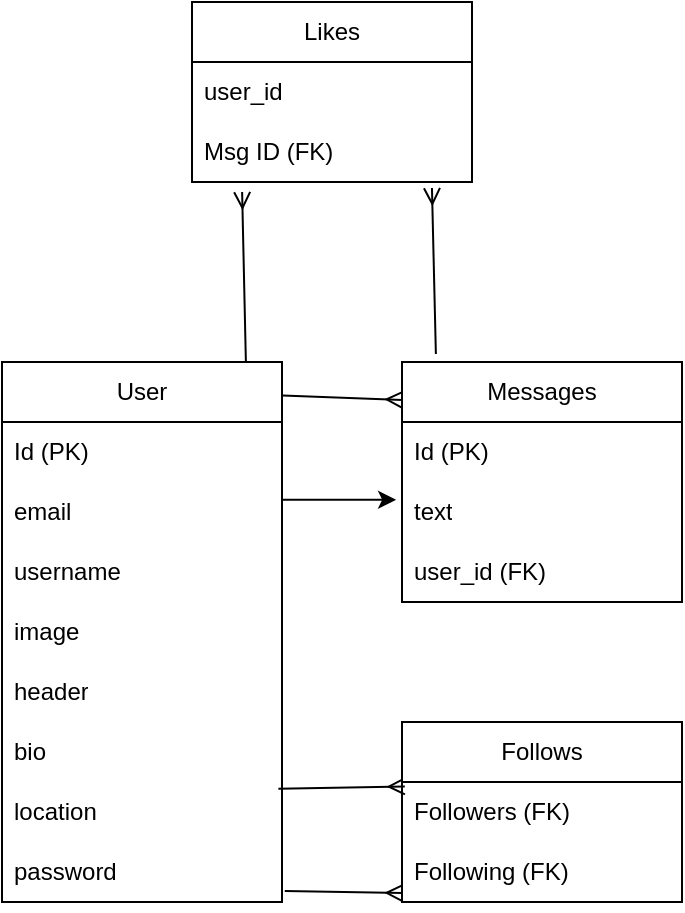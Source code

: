 <mxfile version="21.2.4" type="device">
  <diagram name="Page-1" id="UwgWkJDShhWNsZ2KdCSE">
    <mxGraphModel dx="1674" dy="803" grid="1" gridSize="10" guides="1" tooltips="1" connect="1" arrows="1" fold="1" page="1" pageScale="1" pageWidth="850" pageHeight="1100" math="0" shadow="0">
      <root>
        <mxCell id="0" />
        <mxCell id="1" parent="0" />
        <mxCell id="MR87mqi0vEE_2Qfw01DZ-4" value="" style="endArrow=ERmany;html=1;rounded=0;exitX=1.01;exitY=0.815;exitDx=0;exitDy=0;entryX=0.002;entryY=0.852;entryDx=0;entryDy=0;endFill=0;exitPerimeter=0;entryPerimeter=0;" parent="1" source="MR87mqi0vEE_2Qfw01DZ-28" target="MR87mqi0vEE_2Qfw01DZ-34" edge="1">
          <mxGeometry width="50" height="50" relative="1" as="geometry">
            <mxPoint x="243.6" y="524.4" as="sourcePoint" />
            <mxPoint x="337.92" y="565.56" as="targetPoint" />
          </mxGeometry>
        </mxCell>
        <mxCell id="MR87mqi0vEE_2Qfw01DZ-5" value="" style="endArrow=ERmany;html=1;rounded=0;exitX=0.987;exitY=1.112;exitDx=0;exitDy=0;entryX=0.01;entryY=0.358;entryDx=0;entryDy=0;endFill=0;exitPerimeter=0;entryPerimeter=0;" parent="1" source="MR87mqi0vEE_2Qfw01DZ-26" target="MR87mqi0vEE_2Qfw01DZ-31" edge="1">
          <mxGeometry width="50" height="50" relative="1" as="geometry">
            <mxPoint x="280" y="410" as="sourcePoint" />
            <mxPoint x="424.76" y="460" as="targetPoint" />
          </mxGeometry>
        </mxCell>
        <mxCell id="MR87mqi0vEE_2Qfw01DZ-7" value="" style="endArrow=ERmany;html=1;rounded=0;exitX=1.002;exitY=0.062;exitDx=0;exitDy=0;exitPerimeter=0;endFill=0;entryX=0.002;entryY=0.158;entryDx=0;entryDy=0;entryPerimeter=0;" parent="1" source="MR87mqi0vEE_2Qfw01DZ-20" target="MR87mqi0vEE_2Qfw01DZ-16" edge="1">
          <mxGeometry width="50" height="50" relative="1" as="geometry">
            <mxPoint x="278.18" y="367.32" as="sourcePoint" />
            <mxPoint x="370" y="230" as="targetPoint" />
          </mxGeometry>
        </mxCell>
        <mxCell id="MR87mqi0vEE_2Qfw01DZ-16" value="Messages" style="swimlane;fontStyle=0;childLayout=stackLayout;horizontal=1;startSize=30;horizontalStack=0;resizeParent=1;resizeParentMax=0;resizeLast=0;collapsible=1;marginBottom=0;whiteSpace=wrap;html=1;" parent="1" vertex="1">
          <mxGeometry x="390" y="230" width="140" height="120" as="geometry" />
        </mxCell>
        <mxCell id="MR87mqi0vEE_2Qfw01DZ-17" value="Id (PK)" style="text;strokeColor=none;fillColor=none;align=left;verticalAlign=middle;spacingLeft=4;spacingRight=4;overflow=hidden;points=[[0,0.5],[1,0.5]];portConstraint=eastwest;rotatable=0;whiteSpace=wrap;html=1;" parent="MR87mqi0vEE_2Qfw01DZ-16" vertex="1">
          <mxGeometry y="30" width="140" height="30" as="geometry" />
        </mxCell>
        <mxCell id="MR87mqi0vEE_2Qfw01DZ-18" value="text" style="text;strokeColor=none;fillColor=none;align=left;verticalAlign=middle;spacingLeft=4;spacingRight=4;overflow=hidden;points=[[0,0.5],[1,0.5]];portConstraint=eastwest;rotatable=0;whiteSpace=wrap;html=1;" parent="MR87mqi0vEE_2Qfw01DZ-16" vertex="1">
          <mxGeometry y="60" width="140" height="30" as="geometry" />
        </mxCell>
        <mxCell id="MR87mqi0vEE_2Qfw01DZ-19" value="user_id (FK)" style="text;strokeColor=none;fillColor=none;align=left;verticalAlign=middle;spacingLeft=4;spacingRight=4;overflow=hidden;points=[[0,0.5],[1,0.5]];portConstraint=eastwest;rotatable=0;whiteSpace=wrap;html=1;" parent="MR87mqi0vEE_2Qfw01DZ-16" vertex="1">
          <mxGeometry y="90" width="140" height="30" as="geometry" />
        </mxCell>
        <mxCell id="MR87mqi0vEE_2Qfw01DZ-20" value="User" style="swimlane;fontStyle=0;childLayout=stackLayout;horizontal=1;startSize=30;horizontalStack=0;resizeParent=1;resizeParentMax=0;resizeLast=0;collapsible=1;marginBottom=0;whiteSpace=wrap;html=1;" parent="1" vertex="1">
          <mxGeometry x="190" y="230" width="140" height="270" as="geometry" />
        </mxCell>
        <mxCell id="MR87mqi0vEE_2Qfw01DZ-21" value="Id (PK)" style="text;strokeColor=none;fillColor=none;align=left;verticalAlign=middle;spacingLeft=4;spacingRight=4;overflow=hidden;points=[[0,0.5],[1,0.5]];portConstraint=eastwest;rotatable=0;whiteSpace=wrap;html=1;" parent="MR87mqi0vEE_2Qfw01DZ-20" vertex="1">
          <mxGeometry y="30" width="140" height="30" as="geometry" />
        </mxCell>
        <mxCell id="MR87mqi0vEE_2Qfw01DZ-22" value="email" style="text;strokeColor=none;fillColor=none;align=left;verticalAlign=middle;spacingLeft=4;spacingRight=4;overflow=hidden;points=[[0,0.5],[1,0.5]];portConstraint=eastwest;rotatable=0;whiteSpace=wrap;html=1;" parent="MR87mqi0vEE_2Qfw01DZ-20" vertex="1">
          <mxGeometry y="60" width="140" height="30" as="geometry" />
        </mxCell>
        <mxCell id="MR87mqi0vEE_2Qfw01DZ-30" value="username" style="text;strokeColor=none;fillColor=none;align=left;verticalAlign=middle;spacingLeft=4;spacingRight=4;overflow=hidden;points=[[0,0.5],[1,0.5]];portConstraint=eastwest;rotatable=0;whiteSpace=wrap;html=1;" parent="MR87mqi0vEE_2Qfw01DZ-20" vertex="1">
          <mxGeometry y="90" width="140" height="30" as="geometry" />
        </mxCell>
        <mxCell id="MR87mqi0vEE_2Qfw01DZ-23" value="image" style="text;strokeColor=none;fillColor=none;align=left;verticalAlign=middle;spacingLeft=4;spacingRight=4;overflow=hidden;points=[[0,0.5],[1,0.5]];portConstraint=eastwest;rotatable=0;whiteSpace=wrap;html=1;" parent="MR87mqi0vEE_2Qfw01DZ-20" vertex="1">
          <mxGeometry y="120" width="140" height="30" as="geometry" />
        </mxCell>
        <mxCell id="MR87mqi0vEE_2Qfw01DZ-25" value="header" style="text;strokeColor=none;fillColor=none;align=left;verticalAlign=middle;spacingLeft=4;spacingRight=4;overflow=hidden;points=[[0,0.5],[1,0.5]];portConstraint=eastwest;rotatable=0;whiteSpace=wrap;html=1;" parent="MR87mqi0vEE_2Qfw01DZ-20" vertex="1">
          <mxGeometry y="150" width="140" height="30" as="geometry" />
        </mxCell>
        <mxCell id="MR87mqi0vEE_2Qfw01DZ-26" value="bio" style="text;strokeColor=none;fillColor=none;align=left;verticalAlign=middle;spacingLeft=4;spacingRight=4;overflow=hidden;points=[[0,0.5],[1,0.5]];portConstraint=eastwest;rotatable=0;whiteSpace=wrap;html=1;" parent="MR87mqi0vEE_2Qfw01DZ-20" vertex="1">
          <mxGeometry y="180" width="140" height="30" as="geometry" />
        </mxCell>
        <mxCell id="MR87mqi0vEE_2Qfw01DZ-27" value="location" style="text;strokeColor=none;fillColor=none;align=left;verticalAlign=middle;spacingLeft=4;spacingRight=4;overflow=hidden;points=[[0,0.5],[1,0.5]];portConstraint=eastwest;rotatable=0;whiteSpace=wrap;html=1;" parent="MR87mqi0vEE_2Qfw01DZ-20" vertex="1">
          <mxGeometry y="210" width="140" height="30" as="geometry" />
        </mxCell>
        <mxCell id="MR87mqi0vEE_2Qfw01DZ-28" value="password" style="text;strokeColor=none;fillColor=none;align=left;verticalAlign=middle;spacingLeft=4;spacingRight=4;overflow=hidden;points=[[0,0.5],[1,0.5]];portConstraint=eastwest;rotatable=0;whiteSpace=wrap;html=1;" parent="MR87mqi0vEE_2Qfw01DZ-20" vertex="1">
          <mxGeometry y="240" width="140" height="30" as="geometry" />
        </mxCell>
        <mxCell id="MR87mqi0vEE_2Qfw01DZ-31" value="Follows" style="swimlane;fontStyle=0;childLayout=stackLayout;horizontal=1;startSize=30;horizontalStack=0;resizeParent=1;resizeParentMax=0;resizeLast=0;collapsible=1;marginBottom=0;whiteSpace=wrap;html=1;" parent="1" vertex="1">
          <mxGeometry x="390" y="410" width="140" height="90" as="geometry" />
        </mxCell>
        <mxCell id="MR87mqi0vEE_2Qfw01DZ-33" value="Followers (FK)" style="text;strokeColor=none;fillColor=none;align=left;verticalAlign=middle;spacingLeft=4;spacingRight=4;overflow=hidden;points=[[0,0.5],[1,0.5]];portConstraint=eastwest;rotatable=0;whiteSpace=wrap;html=1;" parent="MR87mqi0vEE_2Qfw01DZ-31" vertex="1">
          <mxGeometry y="30" width="140" height="30" as="geometry" />
        </mxCell>
        <mxCell id="MR87mqi0vEE_2Qfw01DZ-34" value="Following (FK)" style="text;strokeColor=none;fillColor=none;align=left;verticalAlign=middle;spacingLeft=4;spacingRight=4;overflow=hidden;points=[[0,0.5],[1,0.5]];portConstraint=eastwest;rotatable=0;whiteSpace=wrap;html=1;" parent="MR87mqi0vEE_2Qfw01DZ-31" vertex="1">
          <mxGeometry y="60" width="140" height="30" as="geometry" />
        </mxCell>
        <mxCell id="MR87mqi0vEE_2Qfw01DZ-46" value="" style="endArrow=classic;html=1;rounded=0;entryX=-0.021;entryY=0.297;entryDx=0;entryDy=0;entryPerimeter=0;exitX=1.002;exitY=0.297;exitDx=0;exitDy=0;exitPerimeter=0;" parent="1" source="MR87mqi0vEE_2Qfw01DZ-22" target="MR87mqi0vEE_2Qfw01DZ-18" edge="1">
          <mxGeometry width="50" height="50" relative="1" as="geometry">
            <mxPoint x="280" y="340" as="sourcePoint" />
            <mxPoint x="330" y="290" as="targetPoint" />
          </mxGeometry>
        </mxCell>
        <mxCell id="6N1bX0OAhAB51vAjh44w-6" value="Likes" style="swimlane;fontStyle=0;childLayout=stackLayout;horizontal=1;startSize=30;horizontalStack=0;resizeParent=1;resizeParentMax=0;resizeLast=0;collapsible=1;marginBottom=0;whiteSpace=wrap;html=1;" vertex="1" parent="1">
          <mxGeometry x="285" y="50" width="140" height="90" as="geometry" />
        </mxCell>
        <mxCell id="6N1bX0OAhAB51vAjh44w-7" value="user_id" style="text;strokeColor=none;fillColor=none;align=left;verticalAlign=middle;spacingLeft=4;spacingRight=4;overflow=hidden;points=[[0,0.5],[1,0.5]];portConstraint=eastwest;rotatable=0;whiteSpace=wrap;html=1;" vertex="1" parent="6N1bX0OAhAB51vAjh44w-6">
          <mxGeometry y="30" width="140" height="30" as="geometry" />
        </mxCell>
        <mxCell id="6N1bX0OAhAB51vAjh44w-9" value="Msg ID (FK)" style="text;strokeColor=none;fillColor=none;align=left;verticalAlign=middle;spacingLeft=4;spacingRight=4;overflow=hidden;points=[[0,0.5],[1,0.5]];portConstraint=eastwest;rotatable=0;whiteSpace=wrap;html=1;" vertex="1" parent="6N1bX0OAhAB51vAjh44w-6">
          <mxGeometry y="60" width="140" height="30" as="geometry" />
        </mxCell>
        <mxCell id="6N1bX0OAhAB51vAjh44w-10" value="" style="endArrow=ERmany;html=1;rounded=0;exitX=0.871;exitY=0;exitDx=0;exitDy=0;exitPerimeter=0;endFill=0;entryX=0.179;entryY=1.167;entryDx=0;entryDy=0;entryPerimeter=0;" edge="1" parent="1" source="MR87mqi0vEE_2Qfw01DZ-20" target="6N1bX0OAhAB51vAjh44w-9">
          <mxGeometry width="50" height="50" relative="1" as="geometry">
            <mxPoint x="225" y="160" as="sourcePoint" />
            <mxPoint x="280" y="170" as="targetPoint" />
          </mxGeometry>
        </mxCell>
        <mxCell id="6N1bX0OAhAB51vAjh44w-11" value="" style="endArrow=ERmany;html=1;rounded=0;exitX=0.121;exitY=-0.033;exitDx=0;exitDy=0;endFill=0;exitPerimeter=0;entryX=0.857;entryY=1.1;entryDx=0;entryDy=0;entryPerimeter=0;" edge="1" parent="1" source="MR87mqi0vEE_2Qfw01DZ-16" target="6N1bX0OAhAB51vAjh44w-9">
          <mxGeometry width="50" height="50" relative="1" as="geometry">
            <mxPoint x="244" y="240" as="sourcePoint" />
            <mxPoint x="410" y="175" as="targetPoint" />
          </mxGeometry>
        </mxCell>
      </root>
    </mxGraphModel>
  </diagram>
</mxfile>
